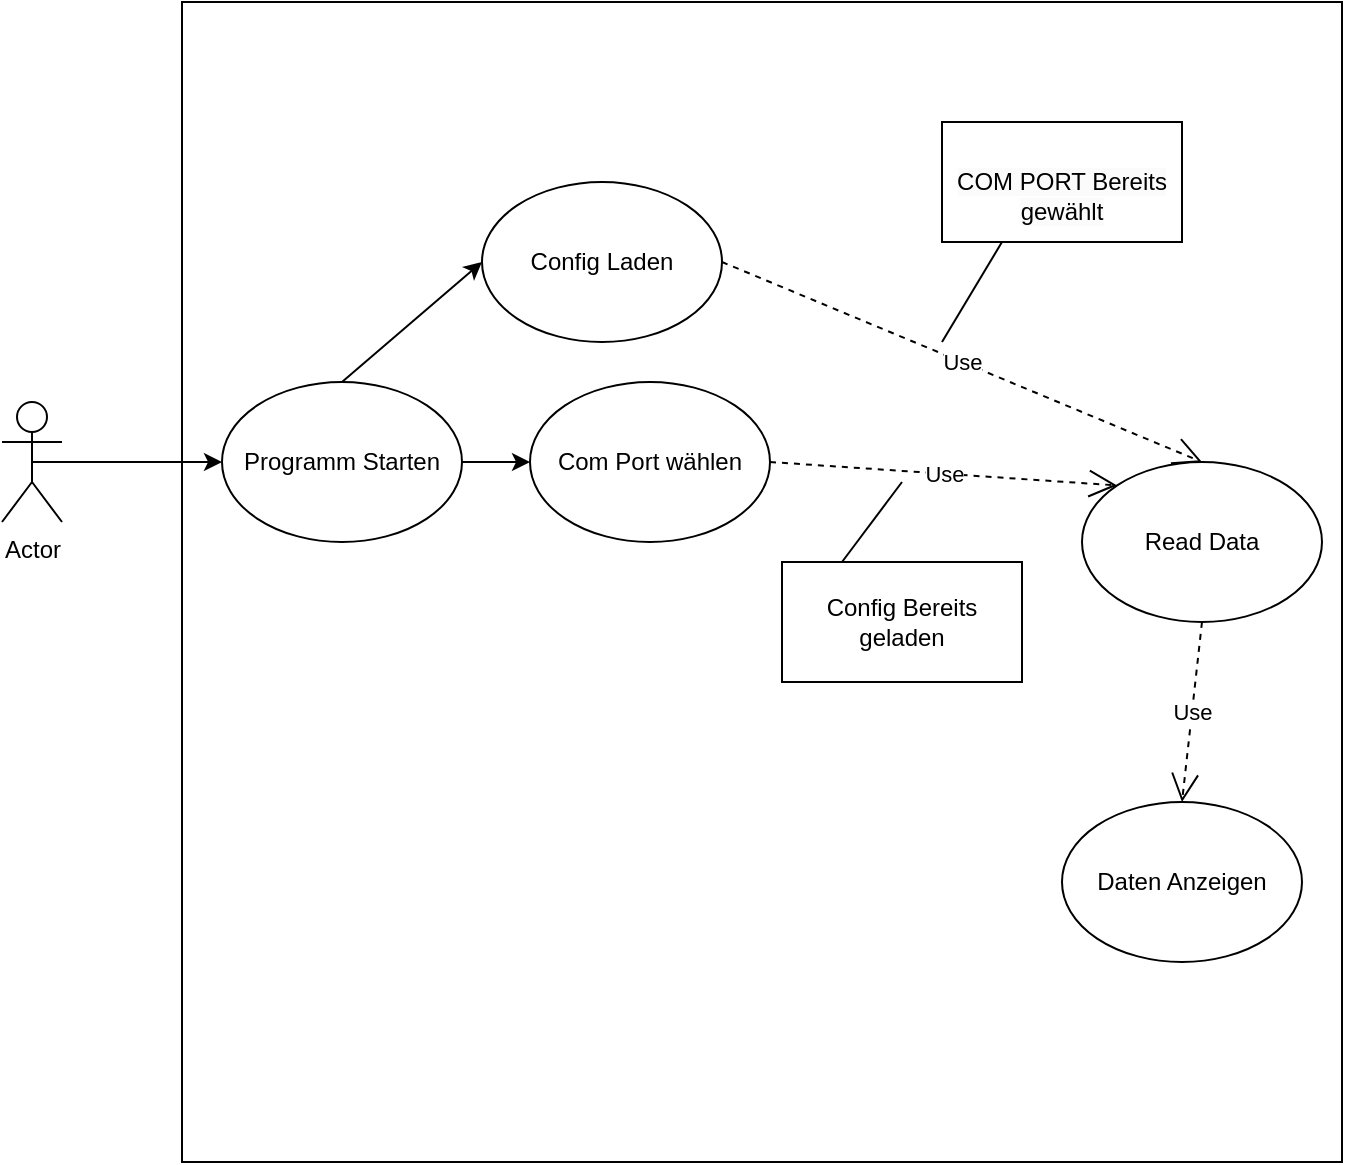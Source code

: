<mxfile version="21.2.6" type="github">
  <diagram name="Seite-1" id="cpmegDW4sDPgJqMAE3no">
    <mxGraphModel dx="1427" dy="869" grid="1" gridSize="10" guides="1" tooltips="1" connect="1" arrows="1" fold="1" page="1" pageScale="1" pageWidth="827" pageHeight="1169" math="0" shadow="0">
      <root>
        <mxCell id="0" />
        <mxCell id="1" parent="0" />
        <mxCell id="bXMx9pOzyWm36aar-IFf-9" style="edgeStyle=orthogonalEdgeStyle;rounded=0;orthogonalLoop=1;jettySize=auto;html=1;exitX=0.5;exitY=0.5;exitDx=0;exitDy=0;exitPerimeter=0;entryX=0;entryY=0.5;entryDx=0;entryDy=0;" parent="1" source="bXMx9pOzyWm36aar-IFf-1" target="bXMx9pOzyWm36aar-IFf-3" edge="1">
          <mxGeometry relative="1" as="geometry" />
        </mxCell>
        <mxCell id="bXMx9pOzyWm36aar-IFf-1" value="Actor" style="shape=umlActor;verticalLabelPosition=bottom;verticalAlign=top;html=1;outlineConnect=0;" parent="1" vertex="1">
          <mxGeometry x="90" y="360" width="30" height="60" as="geometry" />
        </mxCell>
        <mxCell id="bXMx9pOzyWm36aar-IFf-2" value="" style="whiteSpace=wrap;html=1;aspect=fixed;fillColor=none;" parent="1" vertex="1">
          <mxGeometry x="180" y="160" width="580" height="580" as="geometry" />
        </mxCell>
        <mxCell id="bXMx9pOzyWm36aar-IFf-3" value="Programm Starten" style="ellipse;whiteSpace=wrap;html=1;fillColor=none;" parent="1" vertex="1">
          <mxGeometry x="200" y="350" width="120" height="80" as="geometry" />
        </mxCell>
        <mxCell id="bXMx9pOzyWm36aar-IFf-4" value="Config Laden" style="ellipse;whiteSpace=wrap;html=1;fillColor=none;" parent="1" vertex="1">
          <mxGeometry x="330" y="250" width="120" height="80" as="geometry" />
        </mxCell>
        <mxCell id="bXMx9pOzyWm36aar-IFf-5" value="Com Port wählen" style="ellipse;whiteSpace=wrap;html=1;fillColor=none;" parent="1" vertex="1">
          <mxGeometry x="354" y="350" width="120" height="80" as="geometry" />
        </mxCell>
        <mxCell id="bXMx9pOzyWm36aar-IFf-11" value="Read Data" style="ellipse;whiteSpace=wrap;html=1;fillColor=none;" parent="1" vertex="1">
          <mxGeometry x="630" y="390" width="120" height="80" as="geometry" />
        </mxCell>
        <mxCell id="bXMx9pOzyWm36aar-IFf-12" value="Daten Anzeigen" style="ellipse;whiteSpace=wrap;html=1;fillColor=none;" parent="1" vertex="1">
          <mxGeometry x="620" y="560" width="120" height="80" as="geometry" />
        </mxCell>
        <mxCell id="eH923GGChcyp18OpyHSB-1" value="Use" style="endArrow=open;endSize=12;dashed=1;html=1;rounded=0;exitX=0.5;exitY=1;exitDx=0;exitDy=0;entryX=0.5;entryY=0;entryDx=0;entryDy=0;" parent="1" source="bXMx9pOzyWm36aar-IFf-11" target="bXMx9pOzyWm36aar-IFf-12" edge="1">
          <mxGeometry width="160" relative="1" as="geometry">
            <mxPoint x="560" y="470" as="sourcePoint" />
            <mxPoint x="720" y="470" as="targetPoint" />
          </mxGeometry>
        </mxCell>
        <mxCell id="eH923GGChcyp18OpyHSB-5" value="" style="endArrow=classic;html=1;rounded=0;exitX=0.5;exitY=0;exitDx=0;exitDy=0;entryX=0;entryY=0.5;entryDx=0;entryDy=0;" parent="1" source="bXMx9pOzyWm36aar-IFf-3" target="bXMx9pOzyWm36aar-IFf-4" edge="1">
          <mxGeometry width="50" height="50" relative="1" as="geometry">
            <mxPoint x="460" y="300" as="sourcePoint" />
            <mxPoint x="608" y="342" as="targetPoint" />
          </mxGeometry>
        </mxCell>
        <mxCell id="eH923GGChcyp18OpyHSB-7" value="" style="endArrow=classic;html=1;rounded=0;exitX=1;exitY=0.5;exitDx=0;exitDy=0;entryX=0;entryY=0.5;entryDx=0;entryDy=0;" parent="1" source="bXMx9pOzyWm36aar-IFf-3" target="bXMx9pOzyWm36aar-IFf-5" edge="1">
          <mxGeometry width="50" height="50" relative="1" as="geometry">
            <mxPoint x="270" y="360" as="sourcePoint" />
            <mxPoint x="340" y="300" as="targetPoint" />
          </mxGeometry>
        </mxCell>
        <mxCell id="eH923GGChcyp18OpyHSB-12" value="Use" style="endArrow=open;endSize=12;dashed=1;html=1;rounded=0;exitX=1;exitY=0.5;exitDx=0;exitDy=0;entryX=0.5;entryY=0;entryDx=0;entryDy=0;" parent="1" source="bXMx9pOzyWm36aar-IFf-4" target="bXMx9pOzyWm36aar-IFf-11" edge="1">
          <mxGeometry width="160" relative="1" as="geometry">
            <mxPoint x="580" y="276" as="sourcePoint" />
            <mxPoint x="617.574" y="341.716" as="targetPoint" />
          </mxGeometry>
        </mxCell>
        <mxCell id="eH923GGChcyp18OpyHSB-13" value="Use" style="endArrow=open;endSize=12;dashed=1;html=1;rounded=0;exitX=1;exitY=0.5;exitDx=0;exitDy=0;entryX=0;entryY=0;entryDx=0;entryDy=0;" parent="1" source="bXMx9pOzyWm36aar-IFf-5" target="bXMx9pOzyWm36aar-IFf-11" edge="1">
          <mxGeometry width="160" relative="1" as="geometry">
            <mxPoint x="460" y="300" as="sourcePoint" />
            <mxPoint x="600" y="370" as="targetPoint" />
          </mxGeometry>
        </mxCell>
        <mxCell id="-shsQGMzknbZDMwHBtw1-4" value="&lt;span style=&quot;color: rgb(0, 0, 0); font-family: Helvetica; font-size: 12px; font-style: normal; font-variant-ligatures: normal; font-variant-caps: normal; font-weight: 400; letter-spacing: normal; orphans: 2; text-align: center; text-indent: 0px; text-transform: none; widows: 2; word-spacing: 0px; -webkit-text-stroke-width: 0px; background-color: rgb(251, 251, 251); text-decoration-thickness: initial; text-decoration-style: initial; text-decoration-color: initial; float: none; display: inline !important;&quot;&gt;&lt;br&gt;COM PORT Bereits gewählt&lt;/span&gt;&lt;br&gt;" style="whiteSpace=wrap;html=1;" vertex="1" parent="1">
          <mxGeometry x="560" y="220" width="120" height="60" as="geometry" />
        </mxCell>
        <mxCell id="-shsQGMzknbZDMwHBtw1-5" value="" style="endArrow=none;html=1;rounded=0;entryX=0.25;entryY=1;entryDx=0;entryDy=0;" edge="1" parent="1" target="-shsQGMzknbZDMwHBtw1-4">
          <mxGeometry width="50" height="50" relative="1" as="geometry">
            <mxPoint x="560" y="330" as="sourcePoint" />
            <mxPoint x="440" y="420" as="targetPoint" />
          </mxGeometry>
        </mxCell>
        <mxCell id="-shsQGMzknbZDMwHBtw1-6" value="Config Bereits geladen" style="whiteSpace=wrap;html=1;" vertex="1" parent="1">
          <mxGeometry x="480" y="440" width="120" height="60" as="geometry" />
        </mxCell>
        <mxCell id="-shsQGMzknbZDMwHBtw1-7" value="" style="endArrow=none;html=1;rounded=0;exitX=0.25;exitY=0;exitDx=0;exitDy=0;" edge="1" parent="1" source="-shsQGMzknbZDMwHBtw1-6">
          <mxGeometry width="50" height="50" relative="1" as="geometry">
            <mxPoint x="510" y="440" as="sourcePoint" />
            <mxPoint x="540" y="400" as="targetPoint" />
          </mxGeometry>
        </mxCell>
      </root>
    </mxGraphModel>
  </diagram>
</mxfile>
